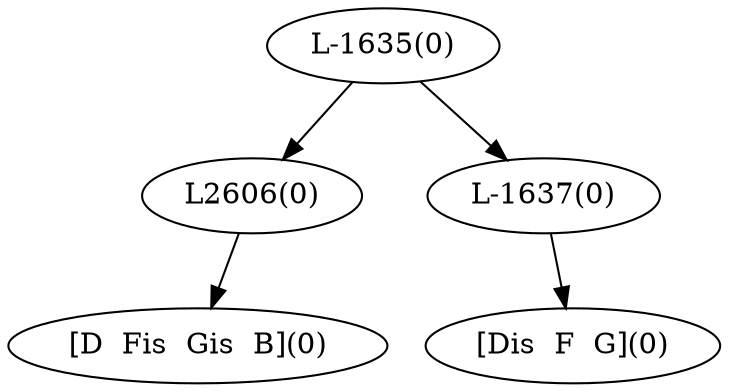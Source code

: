 digraph sample{
"L2606(0)"->"[D  Fis  Gis  B](0)"
"L-1637(0)"->"[Dis  F  G](0)"
"L-1635(0)"->"L2606(0)"
"L-1635(0)"->"L-1637(0)"
{rank = min; "L-1635(0)"}
{rank = same; "L2606(0)"; "L-1637(0)";}
{rank = max; "[D  Fis  Gis  B](0)"; "[Dis  F  G](0)";}
}